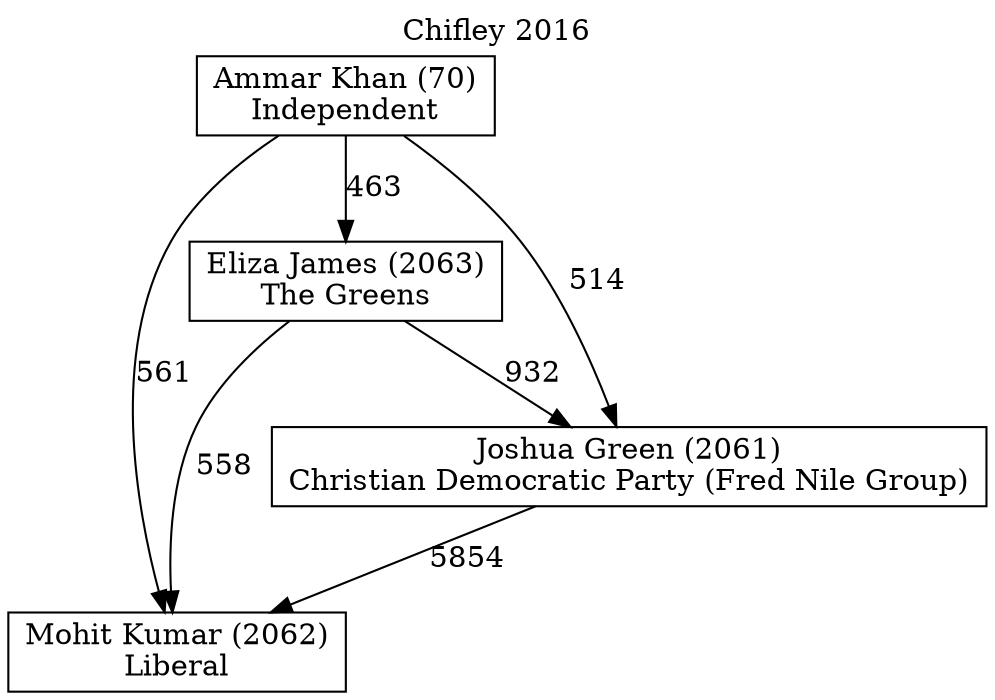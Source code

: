 // House preference flow
digraph "Mohit Kumar (2062)_Chifley_2016" {
	graph [label="Chifley 2016" labelloc=t mclimit=10]
	node [shape=box]
	"Eliza James (2063)" [label="Eliza James (2063)
The Greens"]
	"Mohit Kumar (2062)" [label="Mohit Kumar (2062)
Liberal"]
	"Ammar Khan (70)" [label="Ammar Khan (70)
Independent"]
	"Joshua Green (2061)" [label="Joshua Green (2061)
Christian Democratic Party (Fred Nile Group)"]
	"Ammar Khan (70)" -> "Joshua Green (2061)" [label=514]
	"Eliza James (2063)" -> "Mohit Kumar (2062)" [label=558]
	"Ammar Khan (70)" -> "Mohit Kumar (2062)" [label=561]
	"Joshua Green (2061)" -> "Mohit Kumar (2062)" [label=5854]
	"Ammar Khan (70)" -> "Eliza James (2063)" [label=463]
	"Eliza James (2063)" -> "Joshua Green (2061)" [label=932]
}
